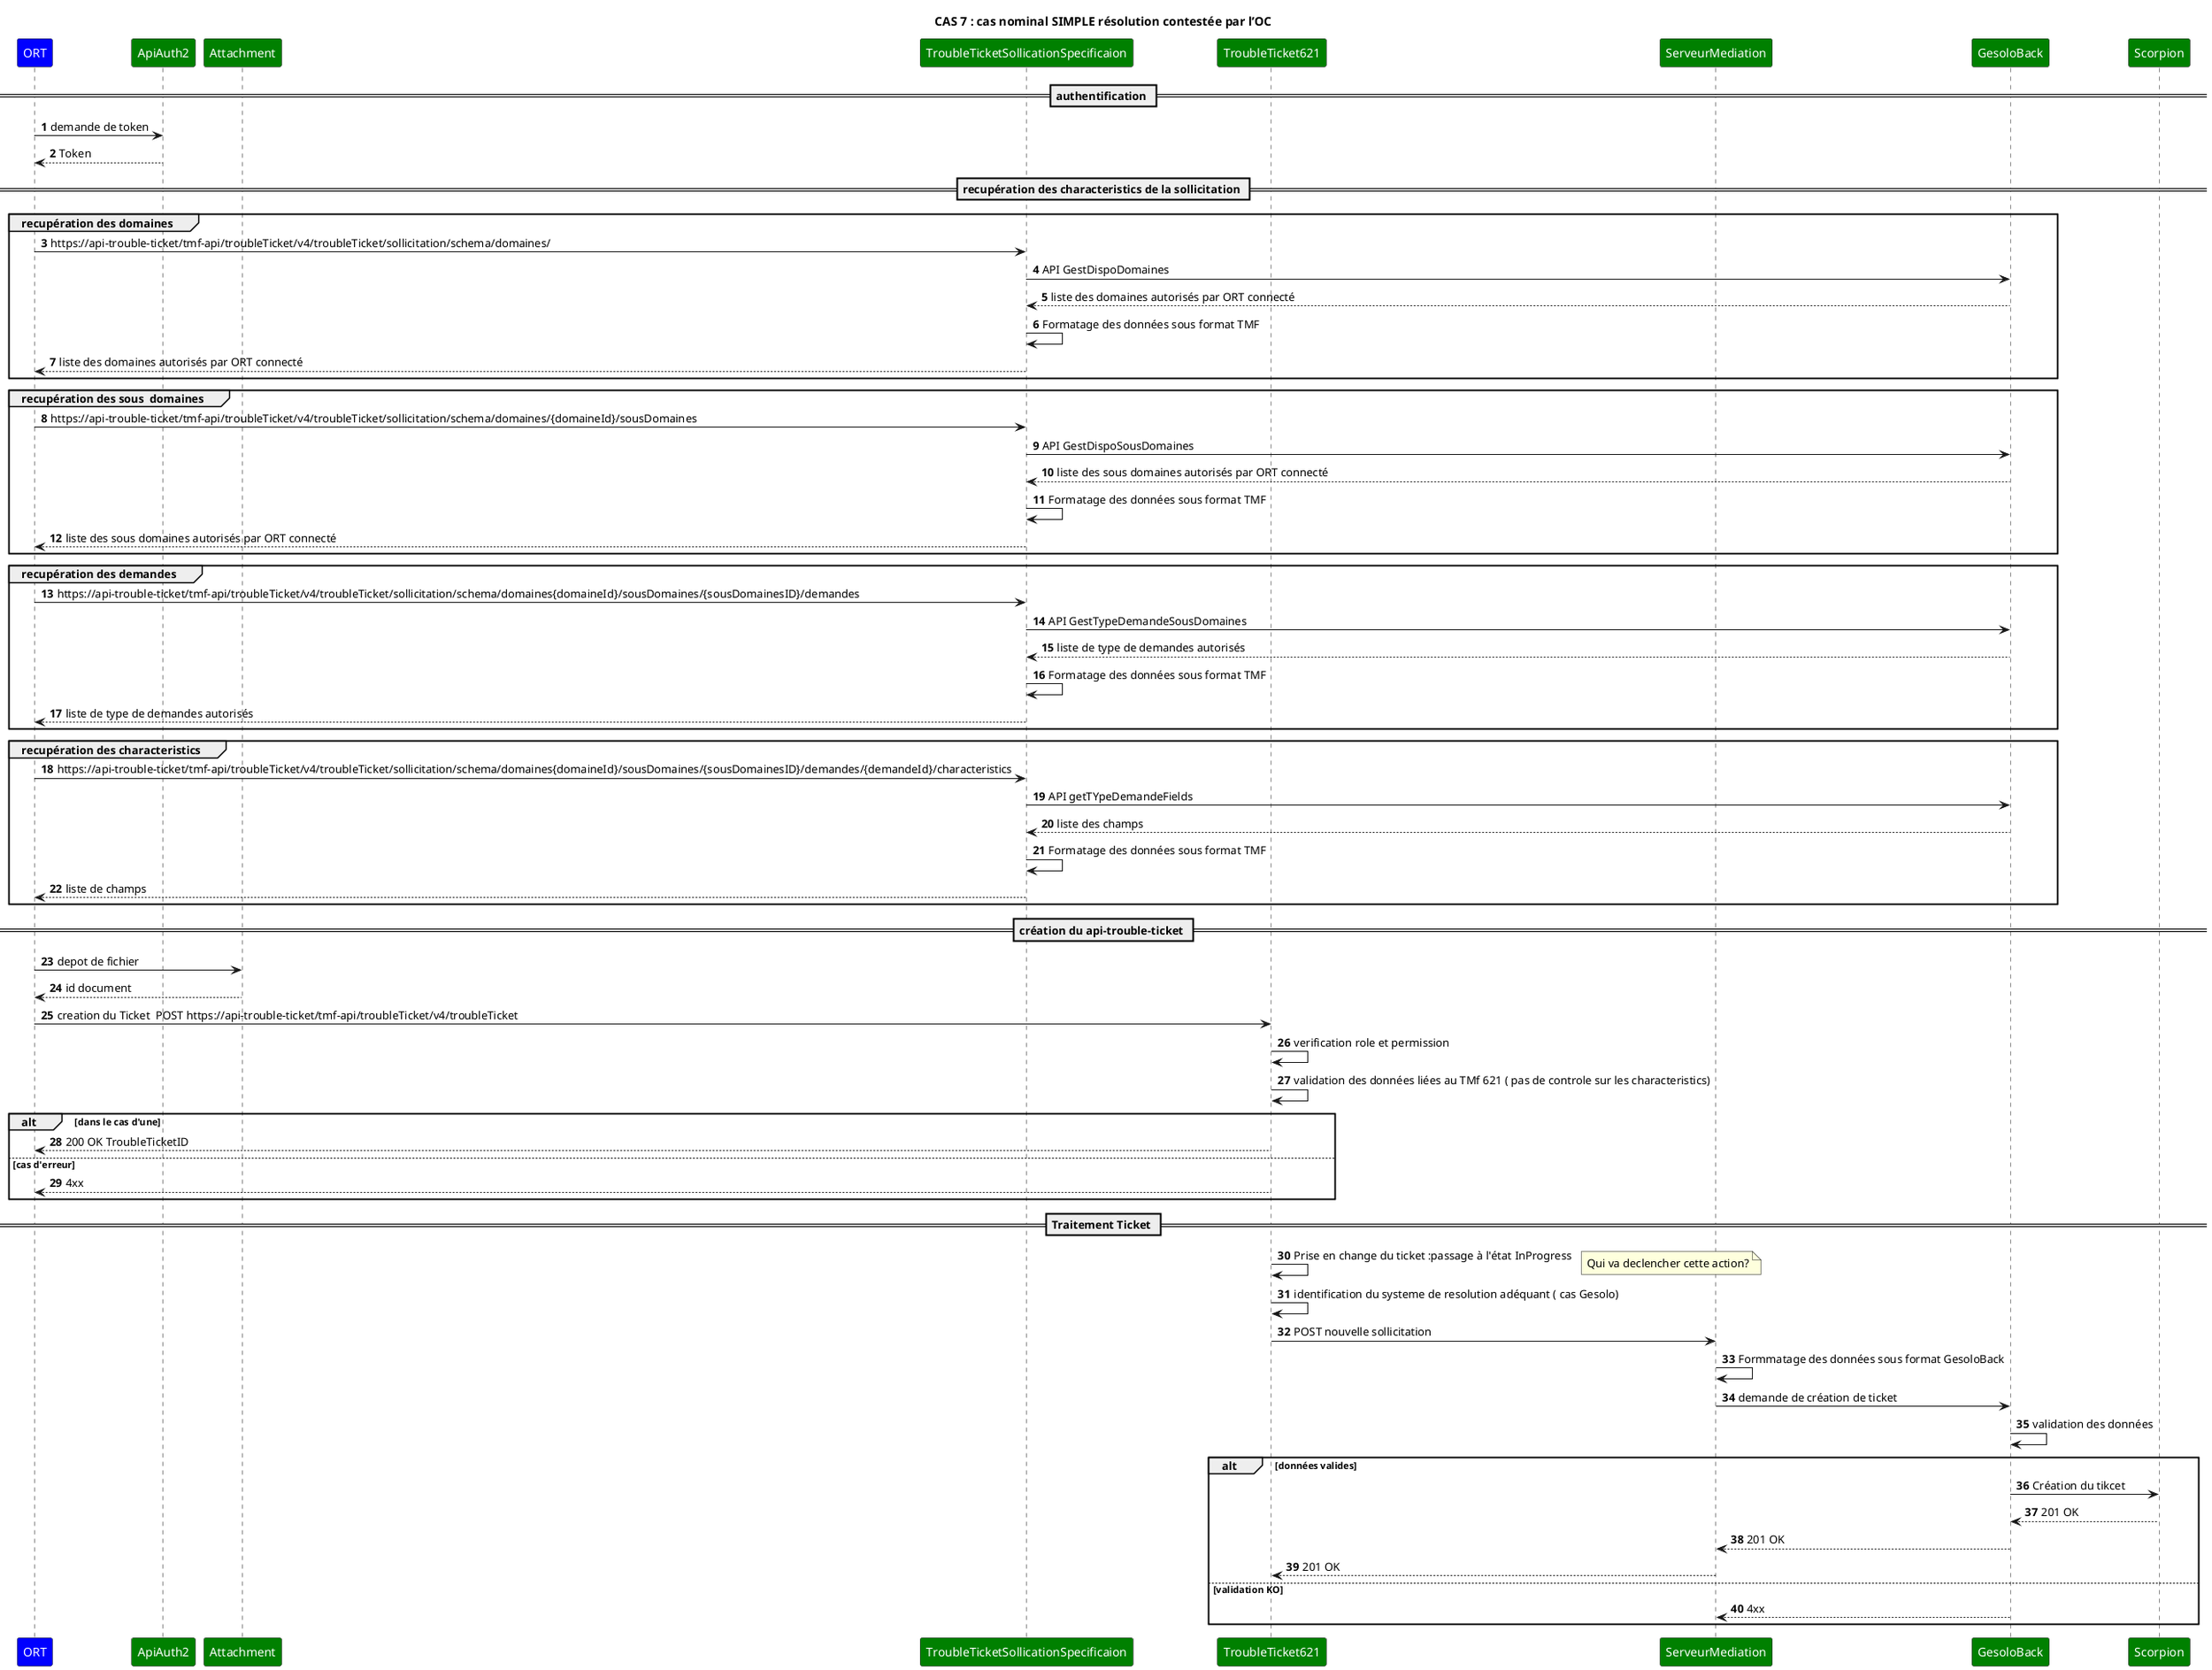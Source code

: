 @startuml

skinparam ParticipantFontColor automatic

title: CAS 7 : cas nominal SIMPLE résolution contestée par l’OC

autonumber
participant ORT #Blue
participant ApiAuth2 #Green
participant Attachment #Green
participant TroubleTicketSollicationSpecificaion #Green
participant TroubleTicket621 #Green

participant ServeurMediation #Green
participant GesoloBack #Green
participant Scorpion #Green
== authentification ==
ORT -> ApiAuth2: demande de token
ApiAuth2 --> ORT: Token

== recupération des characteristics de la sollicitation ==
group recupération des domaines
ORT -> TroubleTicketSollicationSpecificaion: https://api-trouble-ticket/tmf-api/troubleTicket/v4/troubleTicket/sollicitation/schema/domaines/
TroubleTicketSollicationSpecificaion -> GesoloBack: API GestDispoDomaines
GesoloBack  --> TroubleTicketSollicationSpecificaion : liste des domaines autorisés par ORT connecté
TroubleTicketSollicationSpecificaion -> TroubleTicketSollicationSpecificaion: Formatage des données sous format TMF
TroubleTicketSollicationSpecificaion --> ORT : liste des domaines autorisés par ORT connecté
end

group recupération des sous  domaines
ORT -> TroubleTicketSollicationSpecificaion: https://api-trouble-ticket/tmf-api/troubleTicket/v4/troubleTicket/sollicitation/schema/domaines/{domaineId}/sousDomaines
TroubleTicketSollicationSpecificaion -> GesoloBack: API GestDispoSousDomaines
GesoloBack  --> TroubleTicketSollicationSpecificaion : liste des sous domaines autorisés par ORT connecté
TroubleTicketSollicationSpecificaion -> TroubleTicketSollicationSpecificaion: Formatage des données sous format TMF
TroubleTicketSollicationSpecificaion --> ORT : liste des sous domaines autorisés par ORT connecté
end

group recupération des demandes
ORT -> TroubleTicketSollicationSpecificaion: https://api-trouble-ticket/tmf-api/troubleTicket/v4/troubleTicket/sollicitation/schema/domaines{domaineId}/sousDomaines/{sousDomainesID}/demandes
TroubleTicketSollicationSpecificaion -> GesoloBack: API GestTypeDemandeSousDomaines
GesoloBack  --> TroubleTicketSollicationSpecificaion : liste de type de demandes autorisés
TroubleTicketSollicationSpecificaion -> TroubleTicketSollicationSpecificaion: Formatage des données sous format TMF
TroubleTicketSollicationSpecificaion --> ORT : liste de type de demandes autorisés
end

group recupération des characteristics
ORT -> TroubleTicketSollicationSpecificaion: https://api-trouble-ticket/tmf-api/troubleTicket/v4/troubleTicket/sollicitation/schema/domaines{domaineId}/sousDomaines/{sousDomainesID}/demandes/{demandeId}/characteristics
TroubleTicketSollicationSpecificaion -> GesoloBack: API getTYpeDemandeFields
GesoloBack  --> TroubleTicketSollicationSpecificaion : liste des champs
TroubleTicketSollicationSpecificaion -> TroubleTicketSollicationSpecificaion: Formatage des données sous format TMF
TroubleTicketSollicationSpecificaion --> ORT : liste de champs
end





== création du api-trouble-ticket ==
ORT -> Attachment: depot de fichier
Attachment --> ORT: id document
ORT -> TroubleTicket621 : creation du Ticket  POST https://api-trouble-ticket/tmf-api/troubleTicket/v4/troubleTicket
TroubleTicket621 -> TroubleTicket621: verification role et permission
TroubleTicket621 -> TroubleTicket621: validation des données liées au TMf 621 ( pas de controle sur les characteristics)

alt dans le cas d'une
TroubleTicket621 --> ORT: 200 OK TroubleTicketID
else cas d'erreur
TroubleTicket621 --> ORT: 4xx
end


== Traitement Ticket ==
TroubleTicket621 -> TroubleTicket621: Prise en change du ticket :passage à l'état InProgress
note right
Qui va declencher cette action?
endnote
TroubleTicket621 -> TroubleTicket621: identification du systeme de resolution adéquant ( cas Gesolo)
TroubleTicket621 -> ServeurMediation: POST nouvelle sollicitation
ServeurMediation-> ServeurMediation: Formmatage des données sous format GesoloBack
ServeurMediation -> GesoloBack: demande de création de ticket

GesoloBack -> GesoloBack: validation des données
alt données valides
GesoloBack -> Scorpion: Création du tikcet
Scorpion --> GesoloBack: 201 OK
GesoloBack --> ServeurMediation: 201 OK
ServeurMediation --> TroubleTicket621: 201 OK
else validation KO
 GesoloBack --> ServeurMediation: 4xx

end


@enduml

